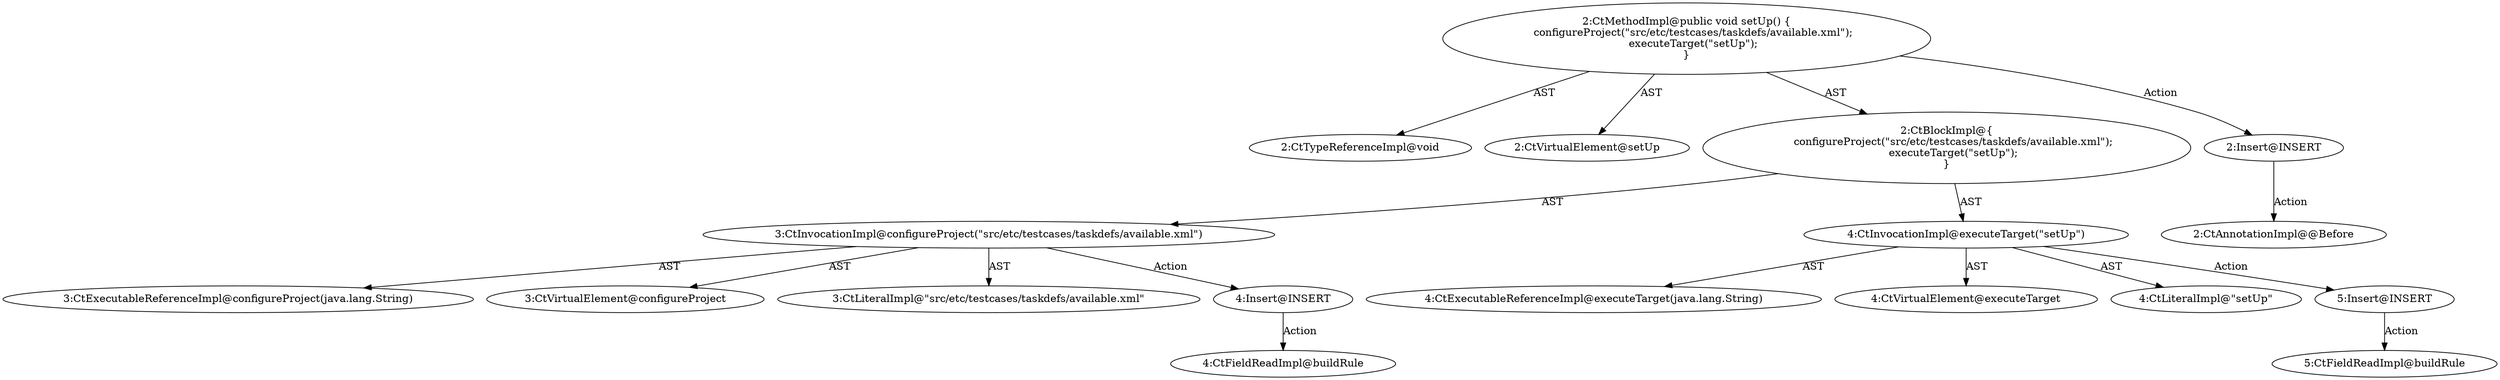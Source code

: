 digraph "setUp#?" {
0 [label="2:CtTypeReferenceImpl@void" shape=ellipse]
1 [label="2:CtVirtualElement@setUp" shape=ellipse]
2 [label="3:CtExecutableReferenceImpl@configureProject(java.lang.String)" shape=ellipse]
3 [label="3:CtVirtualElement@configureProject" shape=ellipse]
4 [label="3:CtLiteralImpl@\"src/etc/testcases/taskdefs/available.xml\"" shape=ellipse]
5 [label="3:CtInvocationImpl@configureProject(\"src/etc/testcases/taskdefs/available.xml\")" shape=ellipse]
6 [label="4:CtExecutableReferenceImpl@executeTarget(java.lang.String)" shape=ellipse]
7 [label="4:CtVirtualElement@executeTarget" shape=ellipse]
8 [label="4:CtLiteralImpl@\"setUp\"" shape=ellipse]
9 [label="4:CtInvocationImpl@executeTarget(\"setUp\")" shape=ellipse]
10 [label="2:CtBlockImpl@\{
    configureProject(\"src/etc/testcases/taskdefs/available.xml\");
    executeTarget(\"setUp\");
\}" shape=ellipse]
11 [label="2:CtMethodImpl@public void setUp() \{
    configureProject(\"src/etc/testcases/taskdefs/available.xml\");
    executeTarget(\"setUp\");
\}" shape=ellipse]
12 [label="2:Insert@INSERT" shape=ellipse]
13 [label="2:CtAnnotationImpl@@Before" shape=ellipse]
14 [label="4:Insert@INSERT" shape=ellipse]
15 [label="4:CtFieldReadImpl@buildRule" shape=ellipse]
16 [label="5:Insert@INSERT" shape=ellipse]
17 [label="5:CtFieldReadImpl@buildRule" shape=ellipse]
5 -> 3 [label="AST"];
5 -> 2 [label="AST"];
5 -> 4 [label="AST"];
5 -> 14 [label="Action"];
9 -> 7 [label="AST"];
9 -> 6 [label="AST"];
9 -> 8 [label="AST"];
9 -> 16 [label="Action"];
10 -> 5 [label="AST"];
10 -> 9 [label="AST"];
11 -> 1 [label="AST"];
11 -> 0 [label="AST"];
11 -> 10 [label="AST"];
11 -> 12 [label="Action"];
12 -> 13 [label="Action"];
14 -> 15 [label="Action"];
16 -> 17 [label="Action"];
}
